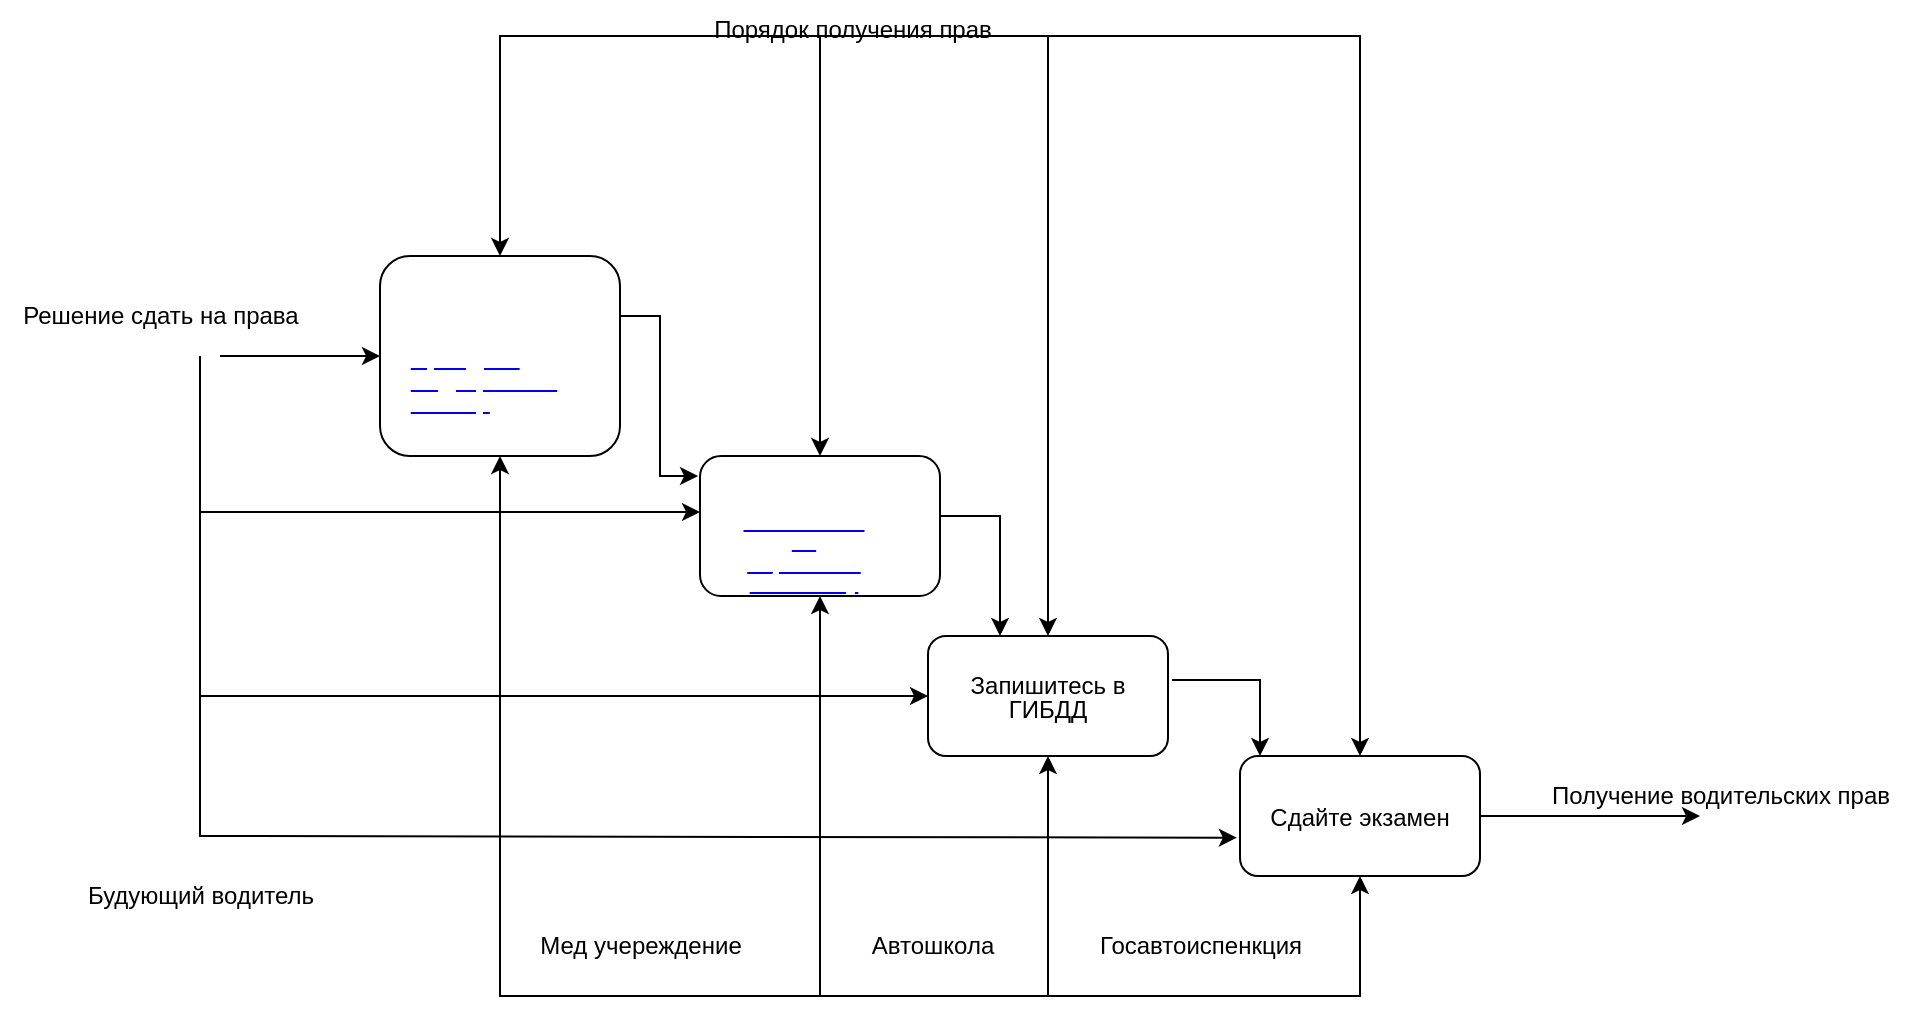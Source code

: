 <mxfile version="20.3.0" type="device"><diagram id="zUeEm5qO0sCbZ9RLwqKa" name="Страница 1"><mxGraphModel dx="1642" dy="576" grid="1" gridSize="10" guides="1" tooltips="1" connect="1" arrows="1" fold="1" page="1" pageScale="1" pageWidth="827" pageHeight="1169" math="0" shadow="0"><root><mxCell id="0"/><mxCell id="1" parent="0"/><mxCell id="VR-JKG3XLdX1oeWfK9hd-1" value="&lt;a style=&quot;box-sizing: border-box; margin: 0px; padding: 24px 24px 0px; border: 0px; font-variant-numeric: inherit; font-variant-east-asian: inherit; font-stretch: inherit; line-height: inherit; font-family: Lato, Arial, sans-serif, -apple-system; vertical-align: baseline; cursor: pointer; display: flex; text-align: start;&quot; class=&quot;panel-header flex-container&quot;&gt;&lt;div style=&quot;font-style: inherit; font-variant: inherit; font-stretch: inherit; line-height: 93%; font-family: inherit; box-sizing: border-box; margin: 0px; padding: 0px 16px 0px 0px; border: 0px; vertical-align: baseline; flex: 1 1 0%;&quot; class=&quot;panel-title flex-1&quot;&gt;&lt;div style=&quot;box-sizing: border-box; margin: 0px; padding: 0px; border: 0px; font-variant: inherit; font-stretch: inherit; line-height: 93%; font-family: Lato-Bold, Arial, sans-serif; vertical-align: baseline;&quot; class=&quot;title-h4&quot;&gt;&lt;div style=&quot;font-style: inherit; font-variant: inherit; font-stretch: inherit; line-height: inherit; font-family: inherit; box-sizing: border-box; margin: 0px; padding: 0px; border: 0px; vertical-align: baseline; display: flex;&quot; class=&quot;flex-container&quot;&gt;&lt;div style=&quot;font-style: inherit; font-variant: inherit; font-stretch: inherit; line-height: 93%; font-family: inherit; box-sizing: border-box; margin: 0px; padding: 0px; border: 0px; vertical-align: baseline;&quot;&gt;&lt;font color=&quot;#ffffff&quot;&gt;Пройдите медицинский осмотр&lt;/font&gt;&lt;/div&gt;&lt;/div&gt;&lt;/div&gt;&lt;/div&gt;&lt;/a&gt;" style="rounded=1;whiteSpace=wrap;html=1;" parent="1" vertex="1"><mxGeometry x="80" y="310" width="120" height="100" as="geometry"/></mxCell><mxCell id="VR-JKG3XLdX1oeWfK9hd-2" value="&lt;p style=&quot;line-height: 100%;&quot;&gt;Сдайте экзамен&lt;/p&gt;" style="rounded=1;whiteSpace=wrap;html=1;" parent="1" vertex="1"><mxGeometry x="510" y="560" width="120" height="60" as="geometry"/></mxCell><mxCell id="VR-JKG3XLdX1oeWfK9hd-3" value="&lt;p style=&quot;line-height: 100%;&quot;&gt;Запишитесь в ГИБДД&lt;/p&gt;" style="rounded=1;whiteSpace=wrap;html=1;" parent="1" vertex="1"><mxGeometry x="354" y="500" width="120" height="60" as="geometry"/></mxCell><mxCell id="VR-JKG3XLdX1oeWfK9hd-4" value="&lt;a style=&quot;box-sizing: border-box; margin: 0px; padding: 24px 24px 0px; border: 0px; font-variant-numeric: inherit; font-variant-east-asian: inherit; font-stretch: inherit; font-size: medium; line-height: inherit; font-family: Lato, Arial, sans-serif, -apple-system; vertical-align: baseline; cursor: pointer; display: flex;&quot; class=&quot;panel-header flex-container&quot;&gt;&lt;div style=&quot;box-sizing: border-box; margin: 0px; padding: 0px 16px 0px 0px; border: 0px; font-style: inherit; font-variant: inherit; font-stretch: inherit; font-size: inherit; line-height: 95%; font-family: inherit; vertical-align: baseline; flex: 1 1 0%;&quot; class=&quot;panel-title flex-1&quot;&gt;&lt;div style=&quot;box-sizing: border-box; margin: 0px; padding: 0px; border: 0px; font-variant: inherit; font-stretch: inherit; font-size: 20px; line-height: 95%; font-family: Lato-Bold, Arial, sans-serif; vertical-align: baseline;&quot; class=&quot;title-h4&quot;&gt;&lt;div style=&quot;box-sizing: border-box; margin: 0px; padding: 0px; border: 0px; font-style: inherit; font-variant: inherit; font-stretch: inherit; font-size: 11px; line-height: inherit; font-family: inherit; vertical-align: baseline; display: flex;&quot; class=&quot;flex-container&quot;&gt;&lt;div style=&quot;font-style: inherit; font-variant: inherit; font-stretch: inherit; font-size: inherit; line-height: 95%; font-family: inherit; box-sizing: border-box; margin: 0px; padding: 0px; border: 0px; vertical-align: baseline;&quot;&gt;&lt;font color=&quot;#ffffff&quot;&gt;запишитесь на обучение в автошколу&lt;/font&gt;&lt;/div&gt;&lt;/div&gt;&lt;/div&gt;&lt;/div&gt;&lt;/a&gt;" style="rounded=1;whiteSpace=wrap;html=1;align=center;" parent="1" vertex="1"><mxGeometry x="240" y="410" width="120" height="70" as="geometry"/></mxCell><mxCell id="VR-JKG3XLdX1oeWfK9hd-6" value="" style="endArrow=classic;startArrow=classic;html=1;rounded=0;fontSize=11;fontColor=none;entryX=0.5;entryY=0;entryDx=0;entryDy=0;" parent="1" target="VR-JKG3XLdX1oeWfK9hd-1" edge="1"><mxGeometry width="50" height="50" relative="1" as="geometry"><mxPoint x="570" y="560" as="sourcePoint"/><mxPoint x="140" y="200" as="targetPoint"/><Array as="points"><mxPoint x="570" y="200"/><mxPoint x="140" y="200"/></Array></mxGeometry></mxCell><mxCell id="VR-JKG3XLdX1oeWfK9hd-7" value="" style="endArrow=classic;startArrow=classic;html=1;rounded=0;fontSize=11;fontColor=none;exitX=0.5;exitY=1;exitDx=0;exitDy=0;" parent="1" source="VR-JKG3XLdX1oeWfK9hd-1" edge="1"><mxGeometry width="50" height="50" relative="1" as="geometry"><mxPoint x="120" y="670" as="sourcePoint"/><mxPoint x="570" y="620" as="targetPoint"/><Array as="points"><mxPoint x="140" y="680"/><mxPoint x="570" y="680"/></Array></mxGeometry></mxCell><mxCell id="VR-JKG3XLdX1oeWfK9hd-9" value="" style="endArrow=classic;html=1;rounded=0;fontSize=11;fontColor=none;entryX=0.5;entryY=1;entryDx=0;entryDy=0;" parent="1" target="VR-JKG3XLdX1oeWfK9hd-3" edge="1"><mxGeometry width="50" height="50" relative="1" as="geometry"><mxPoint x="414" y="680" as="sourcePoint"/><mxPoint x="414" y="560" as="targetPoint"/></mxGeometry></mxCell><mxCell id="VR-JKG3XLdX1oeWfK9hd-10" value="" style="endArrow=classic;html=1;rounded=0;fontSize=11;fontColor=none;entryX=0.5;entryY=1;entryDx=0;entryDy=0;" parent="1" target="VR-JKG3XLdX1oeWfK9hd-4" edge="1"><mxGeometry width="50" height="50" relative="1" as="geometry"><mxPoint x="300" y="680" as="sourcePoint"/><mxPoint x="340" y="630" as="targetPoint"/></mxGeometry></mxCell><mxCell id="VR-JKG3XLdX1oeWfK9hd-11" value="" style="endArrow=classic;html=1;rounded=0;fontSize=11;fontColor=none;" parent="1" target="VR-JKG3XLdX1oeWfK9hd-3" edge="1"><mxGeometry width="50" height="50" relative="1" as="geometry"><mxPoint x="414" y="200" as="sourcePoint"/><mxPoint x="464" y="150" as="targetPoint"/></mxGeometry></mxCell><mxCell id="VR-JKG3XLdX1oeWfK9hd-12" value="" style="endArrow=classic;html=1;rounded=0;fontSize=11;fontColor=none;entryX=0.5;entryY=0;entryDx=0;entryDy=0;" parent="1" target="VR-JKG3XLdX1oeWfK9hd-4" edge="1"><mxGeometry width="50" height="50" relative="1" as="geometry"><mxPoint x="300" y="200" as="sourcePoint"/><mxPoint x="330" y="150" as="targetPoint"/></mxGeometry></mxCell><mxCell id="VR-JKG3XLdX1oeWfK9hd-13" value="" style="endArrow=classic;html=1;rounded=0;fontSize=11;fontColor=none;" parent="1" edge="1"><mxGeometry width="50" height="50" relative="1" as="geometry"><mxPoint y="360" as="sourcePoint"/><mxPoint x="80" y="360" as="targetPoint"/></mxGeometry></mxCell><mxCell id="VR-JKG3XLdX1oeWfK9hd-14" value="" style="endArrow=none;startArrow=classic;html=1;rounded=0;fontSize=11;fontColor=none;exitX=-0.013;exitY=0.681;exitDx=0;exitDy=0;exitPerimeter=0;startFill=1;endFill=0;" parent="1" source="VR-JKG3XLdX1oeWfK9hd-2" edge="1"><mxGeometry width="50" height="50" relative="1" as="geometry"><mxPoint x="-30" y="410" as="sourcePoint"/><mxPoint x="-10" y="360" as="targetPoint"/><Array as="points"><mxPoint x="-10" y="600"/></Array></mxGeometry></mxCell><mxCell id="3q-QO39wIZP0acEZV4P2-1" value="" style="endArrow=classic;html=1;rounded=0;entryX=0;entryY=0.4;entryDx=0;entryDy=0;entryPerimeter=0;" parent="1" target="VR-JKG3XLdX1oeWfK9hd-4" edge="1"><mxGeometry width="50" height="50" relative="1" as="geometry"><mxPoint x="-10" y="438" as="sourcePoint"/><mxPoint x="70" y="390" as="targetPoint"/></mxGeometry></mxCell><mxCell id="3q-QO39wIZP0acEZV4P2-2" value="" style="endArrow=classic;html=1;rounded=0;" parent="1" edge="1"><mxGeometry width="50" height="50" relative="1" as="geometry"><mxPoint x="-10" y="530" as="sourcePoint"/><mxPoint x="354" y="530" as="targetPoint"/></mxGeometry></mxCell><mxCell id="3q-QO39wIZP0acEZV4P2-3" value="Порядок получения прав" style="text;html=1;align=center;verticalAlign=middle;resizable=0;points=[];autosize=1;strokeColor=none;fillColor=none;" parent="1" vertex="1"><mxGeometry x="236" y="182" width="160" height="30" as="geometry"/></mxCell><mxCell id="3q-QO39wIZP0acEZV4P2-4" value="" style="endArrow=classic;html=1;rounded=0;entryX=-0.008;entryY=0.143;entryDx=0;entryDy=0;entryPerimeter=0;" parent="1" target="VR-JKG3XLdX1oeWfK9hd-4" edge="1"><mxGeometry width="50" height="50" relative="1" as="geometry"><mxPoint x="200" y="340" as="sourcePoint"/><mxPoint x="210" y="420" as="targetPoint"/><Array as="points"><mxPoint x="220" y="340"/><mxPoint x="220" y="420"/></Array></mxGeometry></mxCell><mxCell id="3q-QO39wIZP0acEZV4P2-5" value="" style="endArrow=classic;html=1;rounded=0;entryX=0.3;entryY=0;entryDx=0;entryDy=0;entryPerimeter=0;" parent="1" target="VR-JKG3XLdX1oeWfK9hd-3" edge="1"><mxGeometry width="50" height="50" relative="1" as="geometry"><mxPoint x="360" y="440" as="sourcePoint"/><mxPoint x="410" y="390" as="targetPoint"/><Array as="points"><mxPoint x="390" y="440"/></Array></mxGeometry></mxCell><mxCell id="3q-QO39wIZP0acEZV4P2-6" value="" style="endArrow=classic;html=1;rounded=0;exitX=1.017;exitY=0.367;exitDx=0;exitDy=0;exitPerimeter=0;" parent="1" source="VR-JKG3XLdX1oeWfK9hd-3" edge="1"><mxGeometry width="50" height="50" relative="1" as="geometry"><mxPoint x="474" y="530" as="sourcePoint"/><mxPoint x="520" y="560" as="targetPoint"/><Array as="points"><mxPoint x="520" y="522"/></Array></mxGeometry></mxCell><mxCell id="3q-QO39wIZP0acEZV4P2-7" value="" style="endArrow=classic;html=1;rounded=0;exitX=1;exitY=0.5;exitDx=0;exitDy=0;" parent="1" source="VR-JKG3XLdX1oeWfK9hd-2" edge="1"><mxGeometry width="50" height="50" relative="1" as="geometry"><mxPoint x="630" y="600" as="sourcePoint"/><mxPoint x="740" y="590" as="targetPoint"/></mxGeometry></mxCell><mxCell id="3q-QO39wIZP0acEZV4P2-8" value="Получение водительских прав" style="text;html=1;align=center;verticalAlign=middle;resizable=0;points=[];autosize=1;strokeColor=none;fillColor=none;" parent="1" vertex="1"><mxGeometry x="655" y="565" width="190" height="30" as="geometry"/></mxCell><mxCell id="Jo6TPel7Pu2D7fmkc1c4-1" value="Решение сдать на права" style="text;html=1;align=center;verticalAlign=middle;resizable=0;points=[];autosize=1;strokeColor=none;fillColor=none;" parent="1" vertex="1"><mxGeometry x="-110" y="325" width="160" height="30" as="geometry"/></mxCell><mxCell id="Jo6TPel7Pu2D7fmkc1c4-2" value="Будующий водитель" style="text;html=1;align=center;verticalAlign=middle;resizable=0;points=[];autosize=1;strokeColor=none;fillColor=none;" parent="1" vertex="1"><mxGeometry x="-80" y="615" width="140" height="30" as="geometry"/></mxCell><mxCell id="Jo6TPel7Pu2D7fmkc1c4-3" value="Мед учереждение" style="text;html=1;align=center;verticalAlign=middle;resizable=0;points=[];autosize=1;strokeColor=none;fillColor=none;" parent="1" vertex="1"><mxGeometry x="150" y="640" width="120" height="30" as="geometry"/></mxCell><mxCell id="Jo6TPel7Pu2D7fmkc1c4-4" value="Автошкола" style="text;html=1;align=center;verticalAlign=middle;resizable=0;points=[];autosize=1;strokeColor=none;fillColor=none;" parent="1" vertex="1"><mxGeometry x="316" y="640" width="80" height="30" as="geometry"/></mxCell><mxCell id="Jo6TPel7Pu2D7fmkc1c4-5" value="Госавтоиспенкция" style="text;html=1;align=center;verticalAlign=middle;resizable=0;points=[];autosize=1;strokeColor=none;fillColor=none;" parent="1" vertex="1"><mxGeometry x="430" y="640" width="120" height="30" as="geometry"/></mxCell></root></mxGraphModel></diagram></mxfile>